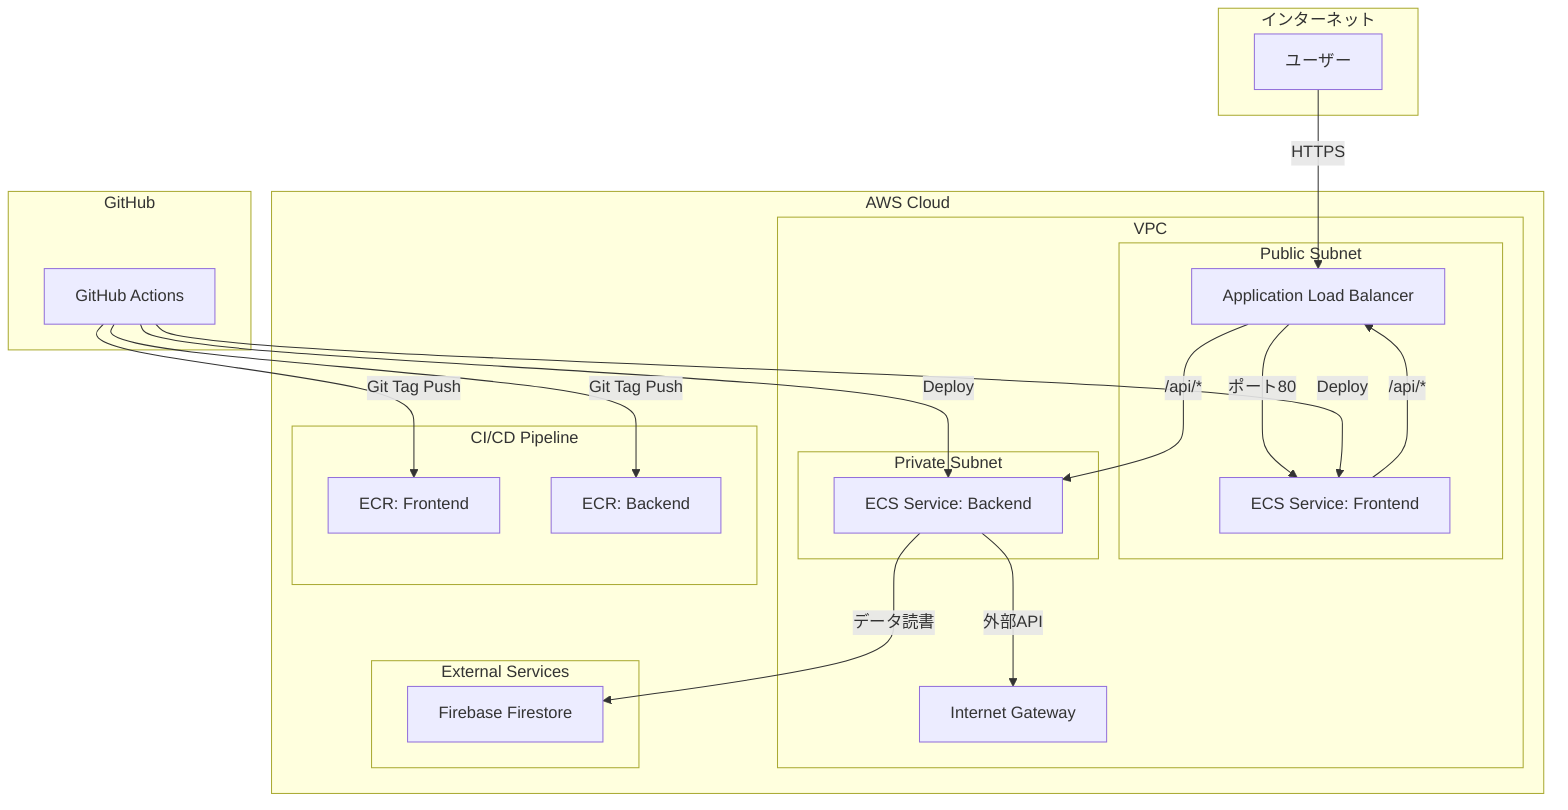 graph TD
    subgraph "インターネット"
        User[ユーザー]
    end

    subgraph "AWS Cloud"
        subgraph "VPC"
            ALB[Application Load Balancer]

            subgraph "Public Subnet"
                ALB -- ポート80 --> FE_Service
            end
            
            subgraph "Private Subnet"
                FE_Service[ECS Service: Frontend]
                BE_Service[ECS Service: Backend]
            end

            FE_Service -- "/api/*" --> ALB
            ALB -- "/api/*" --> BE_Service
            BE_Service -- 外部API --> IGW[Internet Gateway]
        end
        
        subgraph "CI/CD Pipeline"
            ECR_FE[ECR: Frontend]
            ECR_BE[ECR: Backend]
        end

        subgraph "External Services"
            Firebase[Firebase Firestore]
        end
    end

    subgraph "GitHub"
        GHA[GitHub Actions]
    end

    User -- HTTPS --> ALB
    BE_Service -- データ読書 --> Firebase
    
    GHA -- Git Tag Push --> ECR_FE
    GHA -- Git Tag Push --> ECR_BE
    GHA -- Deploy --> FE_Service & BE_Service